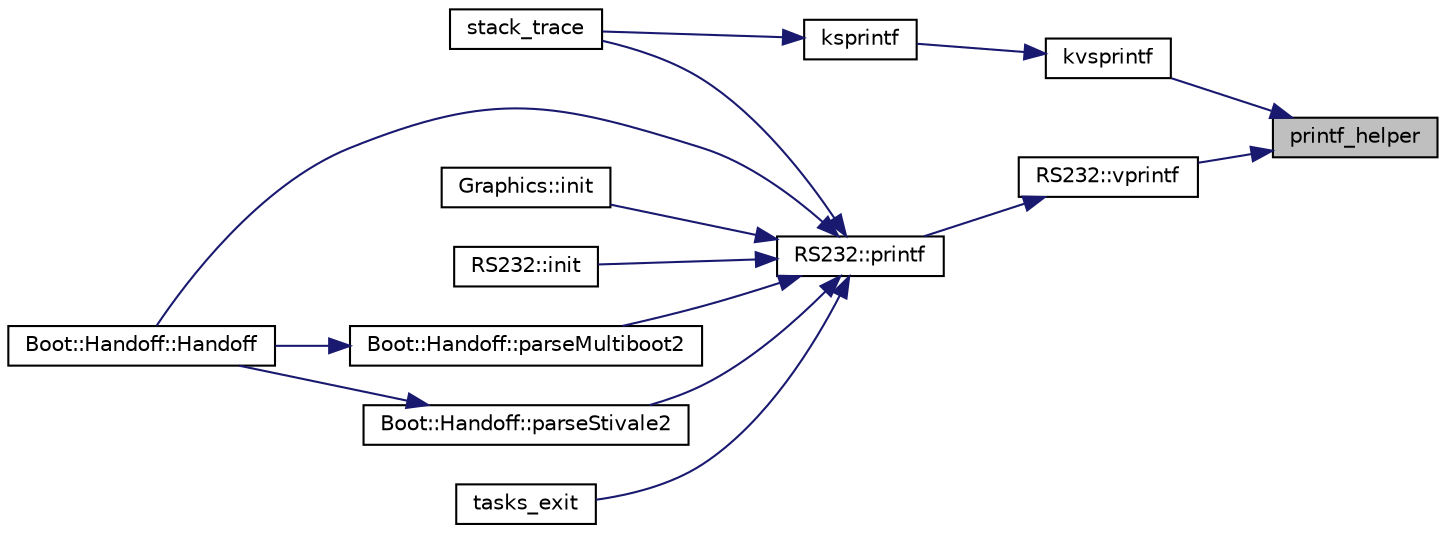 digraph "printf_helper"
{
 // LATEX_PDF_SIZE
  edge [fontname="Helvetica",fontsize="10",labelfontname="Helvetica",labelfontsize="10"];
  node [fontname="Helvetica",fontsize="10",shape=record];
  rankdir="RL";
  Node1 [label="printf_helper",height=0.2,width=0.4,color="black", fillcolor="grey75", style="filled", fontcolor="black",tooltip="Perform all printf operations on the format string using the provided argument list and uses the call..."];
  Node1 -> Node2 [dir="back",color="midnightblue",fontsize="10",style="solid",fontname="Helvetica"];
  Node2 [label="kvsprintf",height=0.2,width=0.4,color="black", fillcolor="white", style="filled",URL="$d2/daf/stdio_8hpp.html#a626c6babba88d2b34beacfb116a71fb8",tooltip="Sends formatted output to a string using an argument list."];
  Node2 -> Node3 [dir="back",color="midnightblue",fontsize="10",style="solid",fontname="Helvetica"];
  Node3 [label="ksprintf",height=0.2,width=0.4,color="black", fillcolor="white", style="filled",URL="$d2/daf/stdio_8hpp.html#a4a8483991af81c2a4ae0025f4d2fb5e7",tooltip="Sends formatted output to a string."];
  Node3 -> Node4 [dir="back",color="midnightblue",fontsize="10",style="solid",fontname="Helvetica"];
  Node4 [label="stack_trace",height=0.2,width=0.4,color="black", fillcolor="white", style="filled",URL="$d4/db9/trace_8hpp.html#a9f452d4e0d092c1052a36cd56e9f77b6",tooltip=" "];
  Node1 -> Node5 [dir="back",color="midnightblue",fontsize="10",style="solid",fontname="Helvetica"];
  Node5 [label="RS232::vprintf",height=0.2,width=0.4,color="black", fillcolor="white", style="filled",URL="$d7/d75/namespace_r_s232.html#a04a4582da3c891beaa849f3ce2189975",tooltip="Prints a formatted string to serial output using a va_list of arguments."];
  Node5 -> Node6 [dir="back",color="midnightblue",fontsize="10",style="solid",fontname="Helvetica"];
  Node6 [label="RS232::printf",height=0.2,width=0.4,color="black", fillcolor="white", style="filled",URL="$d7/d75/namespace_r_s232.html#a394b7ac1c601a47c2881a460eb41171a",tooltip="Prints a formatted string to serial output."];
  Node6 -> Node7 [dir="back",color="midnightblue",fontsize="10",style="solid",fontname="Helvetica"];
  Node7 [label="Boot::Handoff::Handoff",height=0.2,width=0.4,color="black", fillcolor="white", style="filled",URL="$df/d70/class_boot_1_1_handoff.html#a63449bd33cc1e30ec2b8ae2bf9ef155d",tooltip=" "];
  Node6 -> Node8 [dir="back",color="midnightblue",fontsize="10",style="solid",fontname="Helvetica"];
  Node8 [label="Graphics::init",height=0.2,width=0.4,color="black", fillcolor="white", style="filled",URL="$d6/d9b/namespace_graphics.html#a07a66de579f4136325cb15218dd71110",tooltip="Initializes the framebuffer (if available)"];
  Node6 -> Node9 [dir="back",color="midnightblue",fontsize="10",style="solid",fontname="Helvetica"];
  Node9 [label="RS232::init",height=0.2,width=0.4,color="black", fillcolor="white", style="filled",URL="$d7/d75/namespace_r_s232.html#acbd0855fa0862424053ed439eb77e6b3",tooltip="Activates the RS232 serial driver."];
  Node6 -> Node10 [dir="back",color="midnightblue",fontsize="10",style="solid",fontname="Helvetica"];
  Node10 [label="Boot::Handoff::parseMultiboot2",height=0.2,width=0.4,color="black", fillcolor="white", style="filled",URL="$df/d70/class_boot_1_1_handoff.html#a660bc107223f5e3bf5b8c4604fed265c",tooltip=" "];
  Node10 -> Node7 [dir="back",color="midnightblue",fontsize="10",style="solid",fontname="Helvetica"];
  Node6 -> Node11 [dir="back",color="midnightblue",fontsize="10",style="solid",fontname="Helvetica"];
  Node11 [label="Boot::Handoff::parseStivale2",height=0.2,width=0.4,color="black", fillcolor="white", style="filled",URL="$df/d70/class_boot_1_1_handoff.html#aa2d1c752220db05f3602f99d07d0dca3",tooltip=" "];
  Node11 -> Node7 [dir="back",color="midnightblue",fontsize="10",style="solid",fontname="Helvetica"];
  Node6 -> Node4 [dir="back",color="midnightblue",fontsize="10",style="solid",fontname="Helvetica"];
  Node6 -> Node12 [dir="back",color="midnightblue",fontsize="10",style="solid",fontname="Helvetica"];
  Node12 [label="tasks_exit",height=0.2,width=0.4,color="black", fillcolor="white", style="filled",URL="$d2/dbd/tasks_8hpp.html#ac7a1f4f04e6d7bdbc47de59c05a61262",tooltip="Exits the current task."];
}
